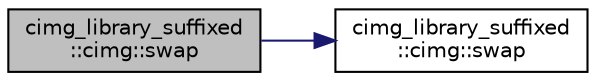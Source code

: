 digraph "cimg_library_suffixed::cimg::swap"
{
  edge [fontname="Helvetica",fontsize="10",labelfontname="Helvetica",labelfontsize="10"];
  node [fontname="Helvetica",fontsize="10",shape=record];
  rankdir="LR";
  Node4081 [label="cimg_library_suffixed\l::cimg::swap",height=0.2,width=0.4,color="black", fillcolor="grey75", style="filled", fontcolor="black"];
  Node4081 -> Node4082 [color="midnightblue",fontsize="10",style="solid",fontname="Helvetica"];
  Node4082 [label="cimg_library_suffixed\l::cimg::swap",height=0.2,width=0.4,color="black", fillcolor="white", style="filled",URL="$namespacecimg__library__suffixed_1_1cimg.html#a337eb7828c4ba8532f16e55d0c1468d6",tooltip="Exchange values of variables a and b. "];
}
